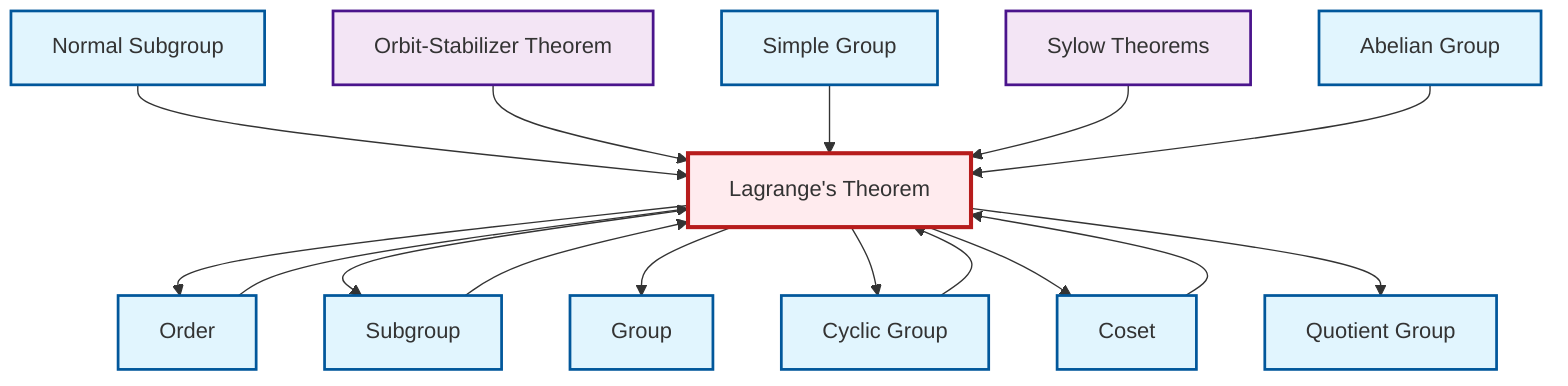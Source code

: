 graph TD
    classDef definition fill:#e1f5fe,stroke:#01579b,stroke-width:2px
    classDef theorem fill:#f3e5f5,stroke:#4a148c,stroke-width:2px
    classDef axiom fill:#fff3e0,stroke:#e65100,stroke-width:2px
    classDef example fill:#e8f5e9,stroke:#1b5e20,stroke-width:2px
    classDef current fill:#ffebee,stroke:#b71c1c,stroke-width:3px
    def-abelian-group["Abelian Group"]:::definition
    def-quotient-group["Quotient Group"]:::definition
    thm-sylow["Sylow Theorems"]:::theorem
    def-coset["Coset"]:::definition
    def-subgroup["Subgroup"]:::definition
    def-cyclic-group["Cyclic Group"]:::definition
    def-order["Order"]:::definition
    thm-lagrange["Lagrange's Theorem"]:::theorem
    thm-orbit-stabilizer["Orbit-Stabilizer Theorem"]:::theorem
    def-simple-group["Simple Group"]:::definition
    def-group["Group"]:::definition
    def-normal-subgroup["Normal Subgroup"]:::definition
    def-coset --> thm-lagrange
    thm-lagrange --> def-order
    def-normal-subgroup --> thm-lagrange
    thm-lagrange --> def-subgroup
    thm-orbit-stabilizer --> thm-lagrange
    def-cyclic-group --> thm-lagrange
    thm-lagrange --> def-group
    def-subgroup --> thm-lagrange
    def-simple-group --> thm-lagrange
    thm-lagrange --> def-cyclic-group
    thm-lagrange --> def-coset
    thm-sylow --> thm-lagrange
    def-abelian-group --> thm-lagrange
    def-order --> thm-lagrange
    thm-lagrange --> def-quotient-group
    class thm-lagrange current